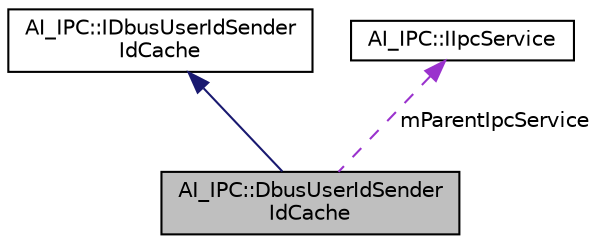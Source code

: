 digraph "AI_IPC::DbusUserIdSenderIdCache"
{
 // LATEX_PDF_SIZE
  edge [fontname="Helvetica",fontsize="10",labelfontname="Helvetica",labelfontsize="10"];
  node [fontname="Helvetica",fontsize="10",shape=record];
  Node1 [label="AI_IPC::DbusUserIdSender\lIdCache",height=0.2,width=0.4,color="black", fillcolor="grey75", style="filled", fontcolor="black",tooltip=" "];
  Node2 -> Node1 [dir="back",color="midnightblue",fontsize="10",style="solid",fontname="Helvetica"];
  Node2 [label="AI_IPC::IDbusUserIdSender\lIdCache",height=0.2,width=0.4,color="black", fillcolor="white", style="filled",URL="$classAI__IPC_1_1IDbusUserIdSenderIdCache.html",tooltip=" "];
  Node3 -> Node1 [dir="back",color="darkorchid3",fontsize="10",style="dashed",label=" mParentIpcService" ,fontname="Helvetica"];
  Node3 [label="AI_IPC::IIpcService",height=0.2,width=0.4,color="black", fillcolor="white", style="filled",URL="$classAI__IPC_1_1IIpcService.html",tooltip="IPC service that enables us to invoke remote method and emit signals as well as to handle incoming me..."];
}
